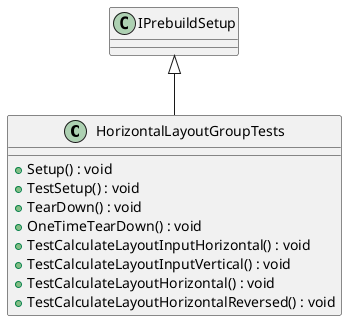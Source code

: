 @startuml
class HorizontalLayoutGroupTests {
    + Setup() : void
    + TestSetup() : void
    + TearDown() : void
    + OneTimeTearDown() : void
    + TestCalculateLayoutInputHorizontal() : void
    + TestCalculateLayoutInputVertical() : void
    + TestCalculateLayoutHorizontal() : void
    + TestCalculateLayoutHorizontalReversed() : void
}
IPrebuildSetup <|-- HorizontalLayoutGroupTests
@enduml

